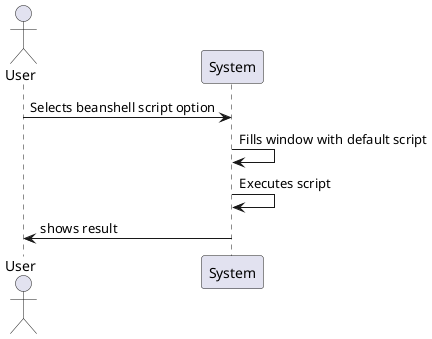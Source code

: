 @startuml analysis_simple_sd.png
actor User
User -> System : Selects beanshell script option
System -> System : Fills window with default script
System -> System : Executes script
System -> User : shows result
@enduml
